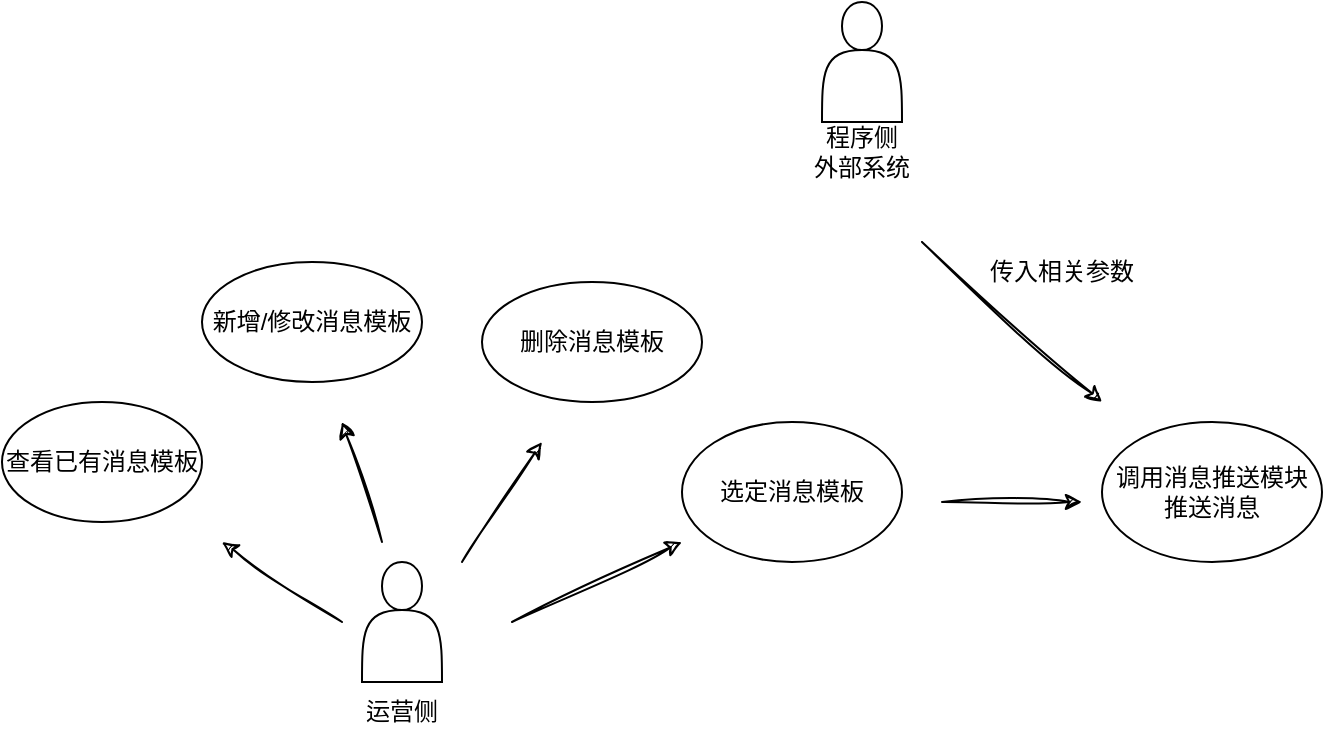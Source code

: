 <mxfile version="21.3.0" type="github">
  <diagram name="第 1 页" id="kgMmoRvQsMQUnGwS5dj5">
    <mxGraphModel dx="1186" dy="788" grid="1" gridSize="10" guides="1" tooltips="1" connect="1" arrows="1" fold="1" page="1" pageScale="1" pageWidth="1169" pageHeight="827" math="0" shadow="0">
      <root>
        <mxCell id="0" />
        <mxCell id="1" parent="0" />
        <mxCell id="IdxmJ_XxabhiT2lz4if3-3" value="" style="shape=actor;whiteSpace=wrap;html=1;" vertex="1" parent="1">
          <mxGeometry x="490" y="330" width="40" height="60" as="geometry" />
        </mxCell>
        <mxCell id="IdxmJ_XxabhiT2lz4if3-7" value="" style="endArrow=classic;html=1;rounded=0;shadow=0;sketch=1;curveFitting=1;jiggle=2;" edge="1" parent="1">
          <mxGeometry width="50" height="50" relative="1" as="geometry">
            <mxPoint x="480" y="360" as="sourcePoint" />
            <mxPoint x="420" y="320" as="targetPoint" />
          </mxGeometry>
        </mxCell>
        <mxCell id="IdxmJ_XxabhiT2lz4if3-8" value="运营侧" style="text;html=1;strokeColor=none;fillColor=none;align=center;verticalAlign=middle;whiteSpace=wrap;rounded=0;" vertex="1" parent="1">
          <mxGeometry x="480" y="390" width="60" height="30" as="geometry" />
        </mxCell>
        <mxCell id="IdxmJ_XxabhiT2lz4if3-9" value="查看已有消息模板" style="ellipse;whiteSpace=wrap;html=1;" vertex="1" parent="1">
          <mxGeometry x="310" y="250" width="100" height="60" as="geometry" />
        </mxCell>
        <mxCell id="IdxmJ_XxabhiT2lz4if3-10" value="新增/修改消息模板" style="ellipse;whiteSpace=wrap;html=1;" vertex="1" parent="1">
          <mxGeometry x="410" y="180" width="110" height="60" as="geometry" />
        </mxCell>
        <mxCell id="IdxmJ_XxabhiT2lz4if3-11" value="" style="endArrow=classic;html=1;rounded=0;shadow=0;sketch=1;curveFitting=1;jiggle=2;" edge="1" parent="1">
          <mxGeometry width="50" height="50" relative="1" as="geometry">
            <mxPoint x="500" y="320" as="sourcePoint" />
            <mxPoint x="480" y="260" as="targetPoint" />
          </mxGeometry>
        </mxCell>
        <mxCell id="IdxmJ_XxabhiT2lz4if3-12" value="" style="endArrow=classic;html=1;rounded=0;shadow=0;sketch=1;curveFitting=1;jiggle=2;" edge="1" parent="1">
          <mxGeometry width="50" height="50" relative="1" as="geometry">
            <mxPoint x="540" y="330" as="sourcePoint" />
            <mxPoint x="580" y="270" as="targetPoint" />
          </mxGeometry>
        </mxCell>
        <mxCell id="IdxmJ_XxabhiT2lz4if3-13" value="删除消息模板" style="ellipse;whiteSpace=wrap;html=1;" vertex="1" parent="1">
          <mxGeometry x="550" y="190" width="110" height="60" as="geometry" />
        </mxCell>
        <mxCell id="IdxmJ_XxabhiT2lz4if3-14" value="" style="endArrow=classic;html=1;rounded=0;shadow=0;sketch=1;curveFitting=1;jiggle=2;" edge="1" parent="1">
          <mxGeometry width="50" height="50" relative="1" as="geometry">
            <mxPoint x="565" y="360" as="sourcePoint" />
            <mxPoint x="650" y="320" as="targetPoint" />
          </mxGeometry>
        </mxCell>
        <mxCell id="IdxmJ_XxabhiT2lz4if3-15" value="选定消息模板" style="ellipse;whiteSpace=wrap;html=1;" vertex="1" parent="1">
          <mxGeometry x="650" y="260" width="110" height="70" as="geometry" />
        </mxCell>
        <mxCell id="IdxmJ_XxabhiT2lz4if3-16" value="" style="endArrow=classic;html=1;rounded=0;shadow=0;sketch=1;curveFitting=1;jiggle=2;" edge="1" parent="1">
          <mxGeometry width="50" height="50" relative="1" as="geometry">
            <mxPoint x="780" y="300" as="sourcePoint" />
            <mxPoint x="850" y="300" as="targetPoint" />
          </mxGeometry>
        </mxCell>
        <mxCell id="IdxmJ_XxabhiT2lz4if3-17" value="调用消息推送模块&lt;br&gt;推送消息" style="ellipse;whiteSpace=wrap;html=1;" vertex="1" parent="1">
          <mxGeometry x="860" y="260" width="110" height="70" as="geometry" />
        </mxCell>
        <mxCell id="IdxmJ_XxabhiT2lz4if3-18" value="" style="shape=actor;whiteSpace=wrap;html=1;" vertex="1" parent="1">
          <mxGeometry x="720" y="50" width="40" height="60" as="geometry" />
        </mxCell>
        <mxCell id="IdxmJ_XxabhiT2lz4if3-19" value="程序侧&lt;br&gt;外部系统" style="text;html=1;strokeColor=none;fillColor=none;align=center;verticalAlign=middle;whiteSpace=wrap;rounded=0;" vertex="1" parent="1">
          <mxGeometry x="710" y="110" width="60" height="30" as="geometry" />
        </mxCell>
        <mxCell id="IdxmJ_XxabhiT2lz4if3-20" value="" style="endArrow=classic;html=1;rounded=0;shadow=0;sketch=1;curveFitting=1;jiggle=2;" edge="1" parent="1">
          <mxGeometry width="50" height="50" relative="1" as="geometry">
            <mxPoint x="770" y="170" as="sourcePoint" />
            <mxPoint x="860" y="250" as="targetPoint" />
          </mxGeometry>
        </mxCell>
        <mxCell id="IdxmJ_XxabhiT2lz4if3-22" value="传入相关参数" style="text;html=1;strokeColor=none;fillColor=none;align=center;verticalAlign=middle;whiteSpace=wrap;rounded=0;" vertex="1" parent="1">
          <mxGeometry x="800" y="170" width="80" height="30" as="geometry" />
        </mxCell>
      </root>
    </mxGraphModel>
  </diagram>
</mxfile>
